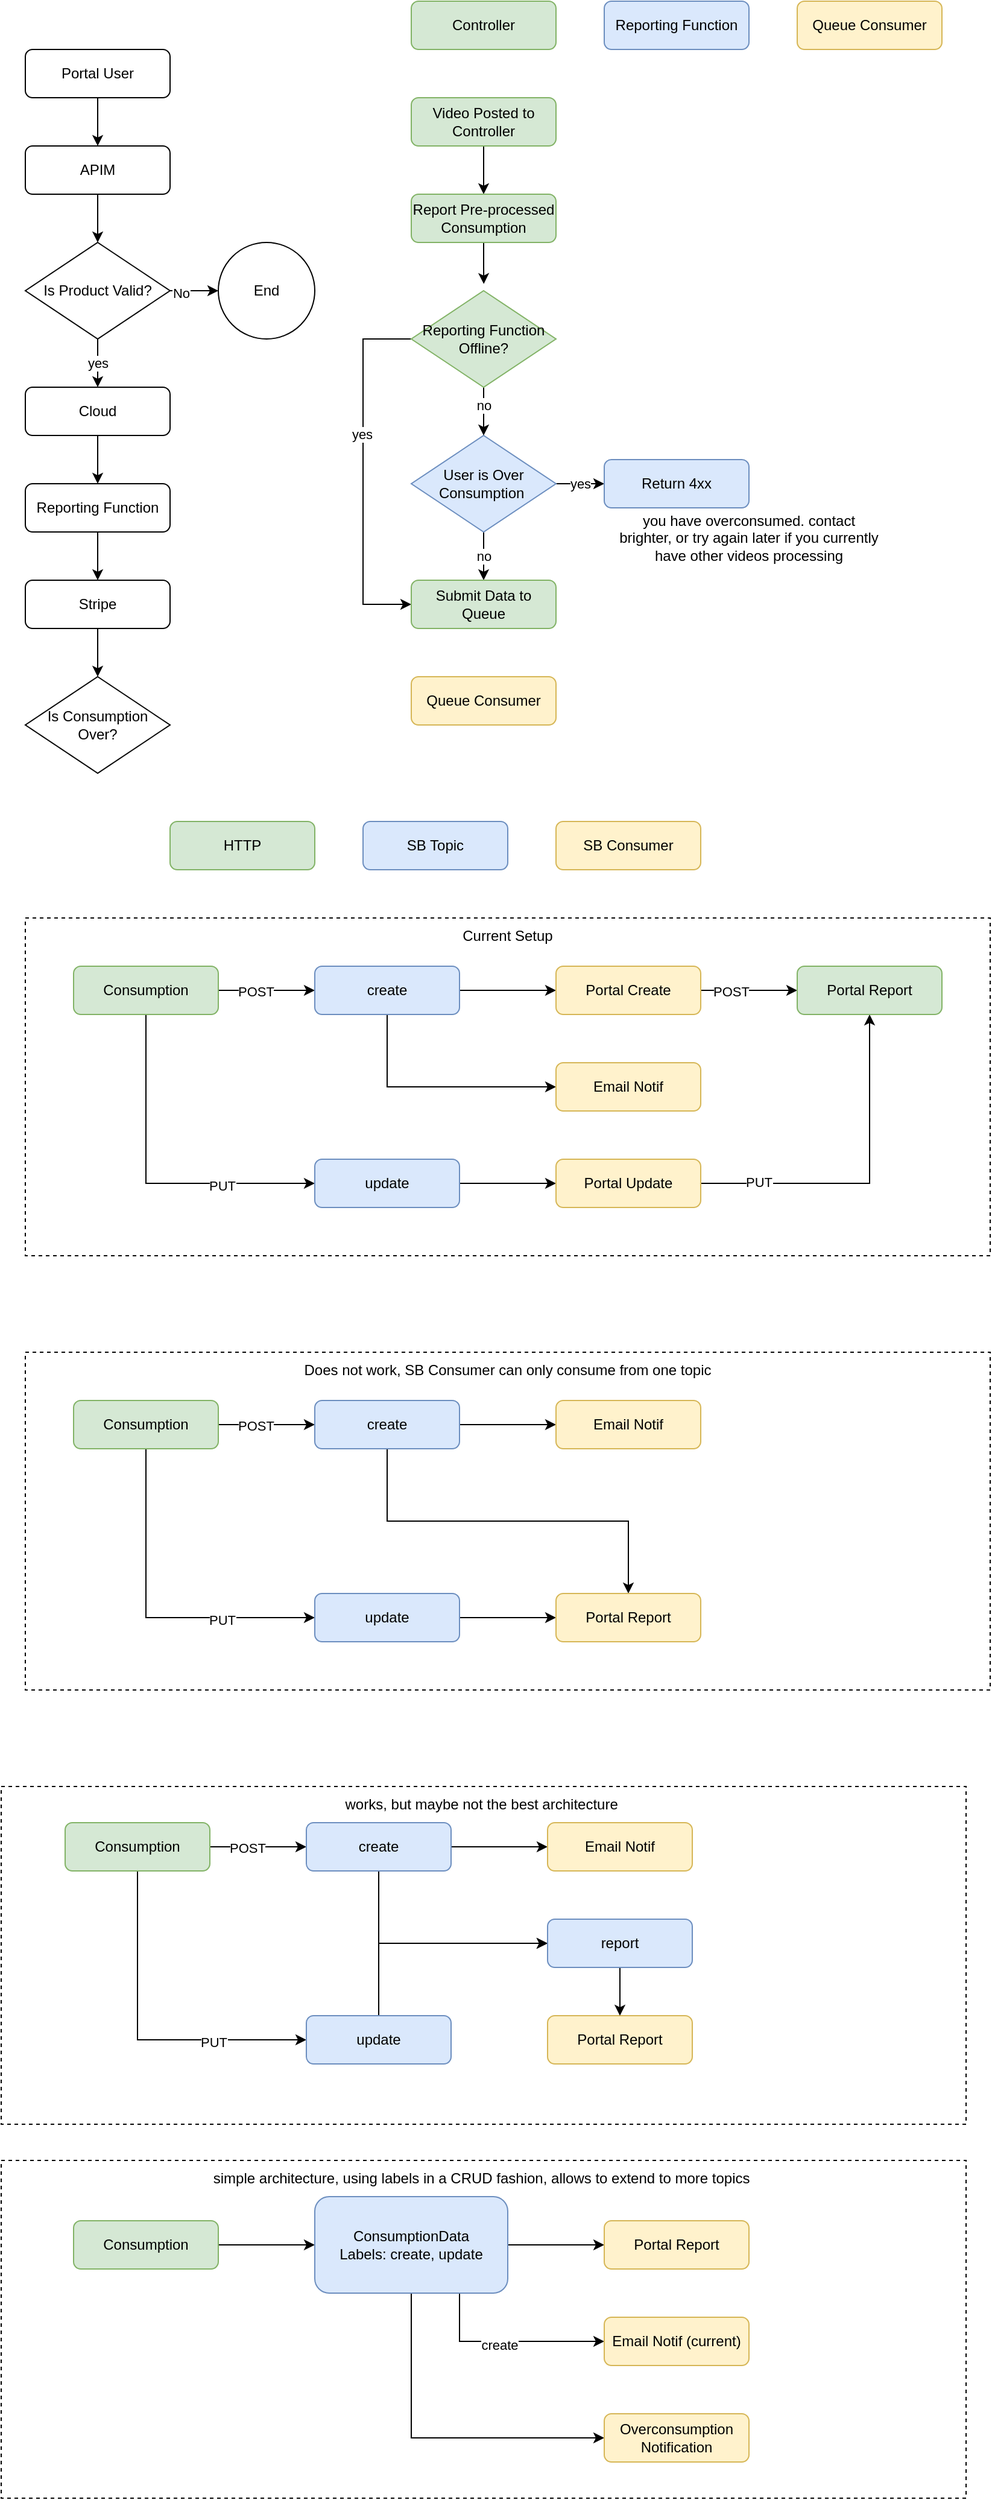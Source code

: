 <mxfile version="21.2.7" type="github">
  <diagram name="Page-1" id="PGpE8NxMU9o_gGsEM3-Z">
    <mxGraphModel dx="1283" dy="758" grid="1" gridSize="10" guides="1" tooltips="1" connect="1" arrows="1" fold="1" page="1" pageScale="1" pageWidth="827" pageHeight="1169" math="0" shadow="0">
      <root>
        <mxCell id="0" />
        <mxCell id="1" parent="0" />
        <mxCell id="tB8VPmVk6WtlkbhnAfc9-74" value="" style="rounded=0;whiteSpace=wrap;html=1;fillColor=default;dashed=1;" vertex="1" parent="1">
          <mxGeometry x="20" y="1830" width="800" height="280" as="geometry" />
        </mxCell>
        <mxCell id="tB8VPmVk6WtlkbhnAfc9-75" value="simple architecture, using labels in a CRUD fashion, allows to extend to more topics&amp;nbsp;" style="text;html=1;strokeColor=none;fillColor=none;align=center;verticalAlign=middle;whiteSpace=wrap;rounded=0;" vertex="1" parent="1">
          <mxGeometry x="170" y="1830" width="500" height="30" as="geometry" />
        </mxCell>
        <mxCell id="tB8VPmVk6WtlkbhnAfc9-72" value="" style="rounded=0;whiteSpace=wrap;html=1;fillColor=default;dashed=1;" vertex="1" parent="1">
          <mxGeometry x="20" y="1520" width="800" height="280" as="geometry" />
        </mxCell>
        <mxCell id="tB8VPmVk6WtlkbhnAfc9-73" value="works, but maybe not the best architecture&amp;nbsp;" style="text;html=1;strokeColor=none;fillColor=none;align=center;verticalAlign=middle;whiteSpace=wrap;rounded=0;" vertex="1" parent="1">
          <mxGeometry x="170" y="1520" width="500" height="30" as="geometry" />
        </mxCell>
        <mxCell id="tB8VPmVk6WtlkbhnAfc9-70" value="" style="rounded=0;whiteSpace=wrap;html=1;fillColor=default;dashed=1;" vertex="1" parent="1">
          <mxGeometry x="40" y="1160" width="800" height="280" as="geometry" />
        </mxCell>
        <mxCell id="tB8VPmVk6WtlkbhnAfc9-71" value="Does not work, SB Consumer can only consume from one topic" style="text;html=1;strokeColor=none;fillColor=none;align=center;verticalAlign=middle;whiteSpace=wrap;rounded=0;" vertex="1" parent="1">
          <mxGeometry x="190" y="1160" width="500" height="30" as="geometry" />
        </mxCell>
        <mxCell id="tB8VPmVk6WtlkbhnAfc9-68" value="" style="rounded=0;whiteSpace=wrap;html=1;fillColor=default;dashed=1;" vertex="1" parent="1">
          <mxGeometry x="40" y="800" width="800" height="280" as="geometry" />
        </mxCell>
        <mxCell id="gos6sAqnO3sps4v2v4FD-9" style="edgeStyle=orthogonalEdgeStyle;rounded=0;orthogonalLoop=1;jettySize=auto;html=1;entryX=0.5;entryY=0;entryDx=0;entryDy=0;" parent="1" source="gos6sAqnO3sps4v2v4FD-5" target="gos6sAqnO3sps4v2v4FD-8" edge="1">
          <mxGeometry relative="1" as="geometry" />
        </mxCell>
        <mxCell id="gos6sAqnO3sps4v2v4FD-5" value="Portal User" style="rounded=1;whiteSpace=wrap;html=1;" parent="1" vertex="1">
          <mxGeometry x="40" y="80" width="120" height="40" as="geometry" />
        </mxCell>
        <mxCell id="gos6sAqnO3sps4v2v4FD-18" style="edgeStyle=orthogonalEdgeStyle;rounded=0;orthogonalLoop=1;jettySize=auto;html=1;entryX=0.5;entryY=0;entryDx=0;entryDy=0;" parent="1" source="gos6sAqnO3sps4v2v4FD-8" target="gos6sAqnO3sps4v2v4FD-17" edge="1">
          <mxGeometry relative="1" as="geometry" />
        </mxCell>
        <mxCell id="gos6sAqnO3sps4v2v4FD-8" value="APIM" style="rounded=1;whiteSpace=wrap;html=1;" parent="1" vertex="1">
          <mxGeometry x="40" y="160" width="120" height="40" as="geometry" />
        </mxCell>
        <mxCell id="gos6sAqnO3sps4v2v4FD-13" style="edgeStyle=orthogonalEdgeStyle;rounded=0;orthogonalLoop=1;jettySize=auto;html=1;entryX=0.5;entryY=0;entryDx=0;entryDy=0;" parent="1" source="gos6sAqnO3sps4v2v4FD-10" target="gos6sAqnO3sps4v2v4FD-12" edge="1">
          <mxGeometry relative="1" as="geometry" />
        </mxCell>
        <mxCell id="gos6sAqnO3sps4v2v4FD-10" value="Cloud" style="rounded=1;whiteSpace=wrap;html=1;" parent="1" vertex="1">
          <mxGeometry x="40" y="360" width="120" height="40" as="geometry" />
        </mxCell>
        <mxCell id="gos6sAqnO3sps4v2v4FD-15" style="edgeStyle=orthogonalEdgeStyle;rounded=0;orthogonalLoop=1;jettySize=auto;html=1;entryX=0.5;entryY=0;entryDx=0;entryDy=0;" parent="1" source="gos6sAqnO3sps4v2v4FD-12" target="gos6sAqnO3sps4v2v4FD-14" edge="1">
          <mxGeometry relative="1" as="geometry" />
        </mxCell>
        <mxCell id="gos6sAqnO3sps4v2v4FD-12" value="Reporting Function" style="rounded=1;whiteSpace=wrap;html=1;" parent="1" vertex="1">
          <mxGeometry x="40" y="440" width="120" height="40" as="geometry" />
        </mxCell>
        <mxCell id="gos6sAqnO3sps4v2v4FD-21" style="edgeStyle=orthogonalEdgeStyle;rounded=0;orthogonalLoop=1;jettySize=auto;html=1;entryX=0.5;entryY=0;entryDx=0;entryDy=0;" parent="1" source="gos6sAqnO3sps4v2v4FD-14" target="gos6sAqnO3sps4v2v4FD-20" edge="1">
          <mxGeometry relative="1" as="geometry" />
        </mxCell>
        <mxCell id="gos6sAqnO3sps4v2v4FD-14" value="Stripe" style="rounded=1;whiteSpace=wrap;html=1;" parent="1" vertex="1">
          <mxGeometry x="40" y="520" width="120" height="40" as="geometry" />
        </mxCell>
        <mxCell id="gos6sAqnO3sps4v2v4FD-19" value="yes" style="edgeStyle=orthogonalEdgeStyle;rounded=0;orthogonalLoop=1;jettySize=auto;html=1;entryX=0.5;entryY=0;entryDx=0;entryDy=0;" parent="1" source="gos6sAqnO3sps4v2v4FD-17" target="gos6sAqnO3sps4v2v4FD-10" edge="1">
          <mxGeometry relative="1" as="geometry" />
        </mxCell>
        <mxCell id="gos6sAqnO3sps4v2v4FD-23" style="edgeStyle=orthogonalEdgeStyle;rounded=0;orthogonalLoop=1;jettySize=auto;html=1;entryX=0;entryY=0.5;entryDx=0;entryDy=0;" parent="1" source="gos6sAqnO3sps4v2v4FD-17" target="gos6sAqnO3sps4v2v4FD-22" edge="1">
          <mxGeometry relative="1" as="geometry" />
        </mxCell>
        <mxCell id="gos6sAqnO3sps4v2v4FD-24" value="No" style="edgeLabel;html=1;align=center;verticalAlign=middle;resizable=0;points=[];" parent="gos6sAqnO3sps4v2v4FD-23" vertex="1" connectable="0">
          <mxGeometry x="-0.55" y="-2" relative="1" as="geometry">
            <mxPoint as="offset" />
          </mxGeometry>
        </mxCell>
        <mxCell id="gos6sAqnO3sps4v2v4FD-17" value="Is Product Valid?" style="rhombus;whiteSpace=wrap;html=1;" parent="1" vertex="1">
          <mxGeometry x="40" y="240" width="120" height="80" as="geometry" />
        </mxCell>
        <mxCell id="gos6sAqnO3sps4v2v4FD-20" value="Is Consumption Over?" style="rhombus;whiteSpace=wrap;html=1;" parent="1" vertex="1">
          <mxGeometry x="40" y="600" width="120" height="80" as="geometry" />
        </mxCell>
        <mxCell id="gos6sAqnO3sps4v2v4FD-22" value="End" style="ellipse;whiteSpace=wrap;html=1;aspect=fixed;" parent="1" vertex="1">
          <mxGeometry x="200" y="240" width="80" height="80" as="geometry" />
        </mxCell>
        <mxCell id="Wvdfet8sfPGVuzwIlx4f-3" style="edgeStyle=orthogonalEdgeStyle;rounded=0;orthogonalLoop=1;jettySize=auto;html=1;entryX=0.5;entryY=0;entryDx=0;entryDy=0;" parent="1" source="Wvdfet8sfPGVuzwIlx4f-1" target="Wvdfet8sfPGVuzwIlx4f-2" edge="1">
          <mxGeometry relative="1" as="geometry" />
        </mxCell>
        <mxCell id="Wvdfet8sfPGVuzwIlx4f-1" value="Video Posted to Controller" style="rounded=1;whiteSpace=wrap;html=1;fillColor=#d5e8d4;strokeColor=#82b366;" parent="1" vertex="1">
          <mxGeometry x="360" y="120" width="120" height="40" as="geometry" />
        </mxCell>
        <mxCell id="Wvdfet8sfPGVuzwIlx4f-16" style="edgeStyle=orthogonalEdgeStyle;rounded=0;orthogonalLoop=1;jettySize=auto;html=1;entryX=0.501;entryY=-0.07;entryDx=0;entryDy=0;entryPerimeter=0;" parent="1" source="Wvdfet8sfPGVuzwIlx4f-2" target="Wvdfet8sfPGVuzwIlx4f-15" edge="1">
          <mxGeometry relative="1" as="geometry" />
        </mxCell>
        <mxCell id="Wvdfet8sfPGVuzwIlx4f-2" value="Report Pre-processed Consumption" style="rounded=1;whiteSpace=wrap;html=1;fillColor=#d5e8d4;strokeColor=#82b366;" parent="1" vertex="1">
          <mxGeometry x="360" y="200" width="120" height="40" as="geometry" />
        </mxCell>
        <mxCell id="Wvdfet8sfPGVuzwIlx4f-8" value="yes" style="edgeStyle=orthogonalEdgeStyle;rounded=0;orthogonalLoop=1;jettySize=auto;html=1;entryX=0;entryY=0.5;entryDx=0;entryDy=0;" parent="1" source="Wvdfet8sfPGVuzwIlx4f-4" target="Wvdfet8sfPGVuzwIlx4f-7" edge="1">
          <mxGeometry relative="1" as="geometry" />
        </mxCell>
        <mxCell id="Wvdfet8sfPGVuzwIlx4f-21" value="no" style="edgeStyle=orthogonalEdgeStyle;rounded=0;orthogonalLoop=1;jettySize=auto;html=1;" parent="1" source="Wvdfet8sfPGVuzwIlx4f-4" target="Wvdfet8sfPGVuzwIlx4f-19" edge="1">
          <mxGeometry relative="1" as="geometry" />
        </mxCell>
        <mxCell id="Wvdfet8sfPGVuzwIlx4f-4" value="User is Over Consumption&amp;nbsp;" style="rhombus;whiteSpace=wrap;html=1;fillColor=#dae8fc;strokeColor=#6c8ebf;" parent="1" vertex="1">
          <mxGeometry x="360" y="400" width="120" height="80" as="geometry" />
        </mxCell>
        <mxCell id="Wvdfet8sfPGVuzwIlx4f-5" value="Controller" style="rounded=1;whiteSpace=wrap;html=1;fillColor=#d5e8d4;strokeColor=#82b366;" parent="1" vertex="1">
          <mxGeometry x="360" y="40" width="120" height="40" as="geometry" />
        </mxCell>
        <mxCell id="Wvdfet8sfPGVuzwIlx4f-6" value="Reporting Function" style="rounded=1;whiteSpace=wrap;html=1;fillColor=#dae8fc;strokeColor=#6c8ebf;" parent="1" vertex="1">
          <mxGeometry x="520" y="40" width="120" height="40" as="geometry" />
        </mxCell>
        <mxCell id="Wvdfet8sfPGVuzwIlx4f-7" value="Return 4xx" style="rounded=1;whiteSpace=wrap;html=1;fillColor=#dae8fc;strokeColor=#6c8ebf;" parent="1" vertex="1">
          <mxGeometry x="520" y="420" width="120" height="40" as="geometry" />
        </mxCell>
        <mxCell id="Wvdfet8sfPGVuzwIlx4f-17" style="edgeStyle=orthogonalEdgeStyle;rounded=0;orthogonalLoop=1;jettySize=auto;html=1;entryX=0.5;entryY=0;entryDx=0;entryDy=0;" parent="1" source="Wvdfet8sfPGVuzwIlx4f-15" target="Wvdfet8sfPGVuzwIlx4f-4" edge="1">
          <mxGeometry relative="1" as="geometry" />
        </mxCell>
        <mxCell id="Wvdfet8sfPGVuzwIlx4f-18" value="no" style="edgeLabel;html=1;align=center;verticalAlign=middle;resizable=0;points=[];" parent="Wvdfet8sfPGVuzwIlx4f-17" vertex="1" connectable="0">
          <mxGeometry x="-0.279" relative="1" as="geometry">
            <mxPoint as="offset" />
          </mxGeometry>
        </mxCell>
        <mxCell id="Wvdfet8sfPGVuzwIlx4f-22" style="edgeStyle=orthogonalEdgeStyle;rounded=0;orthogonalLoop=1;jettySize=auto;html=1;entryX=0;entryY=0.5;entryDx=0;entryDy=0;" parent="1" source="Wvdfet8sfPGVuzwIlx4f-15" target="Wvdfet8sfPGVuzwIlx4f-19" edge="1">
          <mxGeometry relative="1" as="geometry">
            <Array as="points">
              <mxPoint x="320" y="320" />
              <mxPoint x="320" y="540" />
            </Array>
          </mxGeometry>
        </mxCell>
        <mxCell id="Wvdfet8sfPGVuzwIlx4f-23" value="yes" style="edgeLabel;html=1;align=center;verticalAlign=middle;resizable=0;points=[];" parent="Wvdfet8sfPGVuzwIlx4f-22" vertex="1" connectable="0">
          <mxGeometry x="-0.209" y="-1" relative="1" as="geometry">
            <mxPoint as="offset" />
          </mxGeometry>
        </mxCell>
        <mxCell id="Wvdfet8sfPGVuzwIlx4f-15" value="Reporting Function Offline?" style="rhombus;whiteSpace=wrap;html=1;fillColor=#d5e8d4;strokeColor=#82b366;" parent="1" vertex="1">
          <mxGeometry x="360" y="280" width="120" height="80" as="geometry" />
        </mxCell>
        <mxCell id="Wvdfet8sfPGVuzwIlx4f-19" value="Submit Data to Queue" style="rounded=1;whiteSpace=wrap;html=1;fillColor=#d5e8d4;strokeColor=#82b366;" parent="1" vertex="1">
          <mxGeometry x="360" y="520" width="120" height="40" as="geometry" />
        </mxCell>
        <mxCell id="Wvdfet8sfPGVuzwIlx4f-20" value="you have overconsumed. contact brighter, or try again later if you currently have other videos processing" style="text;html=1;strokeColor=none;fillColor=none;align=center;verticalAlign=middle;whiteSpace=wrap;rounded=0;" parent="1" vertex="1">
          <mxGeometry x="530" y="470" width="220" height="30" as="geometry" />
        </mxCell>
        <mxCell id="Wvdfet8sfPGVuzwIlx4f-24" value="Queue Consumer" style="rounded=1;whiteSpace=wrap;html=1;fillColor=#fff2cc;strokeColor=#d6b656;" parent="1" vertex="1">
          <mxGeometry x="680" y="40" width="120" height="40" as="geometry" />
        </mxCell>
        <mxCell id="Wvdfet8sfPGVuzwIlx4f-25" value="Queue Consumer" style="rounded=1;whiteSpace=wrap;html=1;fillColor=#fff2cc;strokeColor=#d6b656;" parent="1" vertex="1">
          <mxGeometry x="360" y="600" width="120" height="40" as="geometry" />
        </mxCell>
        <mxCell id="tB8VPmVk6WtlkbhnAfc9-10" style="edgeStyle=orthogonalEdgeStyle;rounded=0;orthogonalLoop=1;jettySize=auto;html=1;entryX=0;entryY=0.5;entryDx=0;entryDy=0;" edge="1" parent="1" source="tB8VPmVk6WtlkbhnAfc9-1" target="tB8VPmVk6WtlkbhnAfc9-2">
          <mxGeometry relative="1" as="geometry" />
        </mxCell>
        <mxCell id="tB8VPmVk6WtlkbhnAfc9-12" value="POST" style="edgeLabel;html=1;align=center;verticalAlign=middle;resizable=0;points=[];" vertex="1" connectable="0" parent="tB8VPmVk6WtlkbhnAfc9-10">
          <mxGeometry x="-0.2" y="-1" relative="1" as="geometry">
            <mxPoint x="-1" as="offset" />
          </mxGeometry>
        </mxCell>
        <mxCell id="tB8VPmVk6WtlkbhnAfc9-11" style="edgeStyle=orthogonalEdgeStyle;rounded=0;orthogonalLoop=1;jettySize=auto;html=1;entryX=0;entryY=0.5;entryDx=0;entryDy=0;" edge="1" parent="1" source="tB8VPmVk6WtlkbhnAfc9-1" target="tB8VPmVk6WtlkbhnAfc9-5">
          <mxGeometry relative="1" as="geometry">
            <Array as="points">
              <mxPoint x="140" y="1020" />
            </Array>
          </mxGeometry>
        </mxCell>
        <mxCell id="tB8VPmVk6WtlkbhnAfc9-13" value="PUT" style="edgeLabel;html=1;align=center;verticalAlign=middle;resizable=0;points=[];" vertex="1" connectable="0" parent="tB8VPmVk6WtlkbhnAfc9-11">
          <mxGeometry x="0.452" y="-2" relative="1" as="geometry">
            <mxPoint x="-1" as="offset" />
          </mxGeometry>
        </mxCell>
        <mxCell id="tB8VPmVk6WtlkbhnAfc9-1" value="Consumption" style="rounded=1;whiteSpace=wrap;html=1;fillColor=#d5e8d4;strokeColor=#82b366;" vertex="1" parent="1">
          <mxGeometry x="80" y="840" width="120" height="40" as="geometry" />
        </mxCell>
        <mxCell id="tB8VPmVk6WtlkbhnAfc9-14" style="edgeStyle=orthogonalEdgeStyle;rounded=0;orthogonalLoop=1;jettySize=auto;html=1;entryX=0;entryY=0.5;entryDx=0;entryDy=0;" edge="1" parent="1" source="tB8VPmVk6WtlkbhnAfc9-2" target="tB8VPmVk6WtlkbhnAfc9-7">
          <mxGeometry relative="1" as="geometry" />
        </mxCell>
        <mxCell id="tB8VPmVk6WtlkbhnAfc9-15" style="edgeStyle=orthogonalEdgeStyle;rounded=0;orthogonalLoop=1;jettySize=auto;html=1;entryX=0;entryY=0.5;entryDx=0;entryDy=0;" edge="1" parent="1" source="tB8VPmVk6WtlkbhnAfc9-2" target="tB8VPmVk6WtlkbhnAfc9-9">
          <mxGeometry relative="1" as="geometry">
            <Array as="points">
              <mxPoint x="340" y="940" />
            </Array>
          </mxGeometry>
        </mxCell>
        <mxCell id="tB8VPmVk6WtlkbhnAfc9-2" value="create" style="rounded=1;whiteSpace=wrap;html=1;fillColor=#dae8fc;strokeColor=#6c8ebf;" vertex="1" parent="1">
          <mxGeometry x="280" y="840" width="120" height="40" as="geometry" />
        </mxCell>
        <mxCell id="tB8VPmVk6WtlkbhnAfc9-3" value="HTTP" style="rounded=1;whiteSpace=wrap;html=1;fillColor=#d5e8d4;strokeColor=#82b366;" vertex="1" parent="1">
          <mxGeometry x="160" y="720" width="120" height="40" as="geometry" />
        </mxCell>
        <mxCell id="tB8VPmVk6WtlkbhnAfc9-4" value="SB Topic" style="rounded=1;whiteSpace=wrap;html=1;fillColor=#dae8fc;strokeColor=#6c8ebf;" vertex="1" parent="1">
          <mxGeometry x="320" y="720" width="120" height="40" as="geometry" />
        </mxCell>
        <mxCell id="tB8VPmVk6WtlkbhnAfc9-16" style="edgeStyle=orthogonalEdgeStyle;rounded=0;orthogonalLoop=1;jettySize=auto;html=1;entryX=0;entryY=0.5;entryDx=0;entryDy=0;" edge="1" parent="1" source="tB8VPmVk6WtlkbhnAfc9-5" target="tB8VPmVk6WtlkbhnAfc9-8">
          <mxGeometry relative="1" as="geometry" />
        </mxCell>
        <mxCell id="tB8VPmVk6WtlkbhnAfc9-5" value="update" style="rounded=1;whiteSpace=wrap;html=1;fillColor=#dae8fc;strokeColor=#6c8ebf;" vertex="1" parent="1">
          <mxGeometry x="280" y="1000" width="120" height="40" as="geometry" />
        </mxCell>
        <mxCell id="tB8VPmVk6WtlkbhnAfc9-6" value="SB Consumer" style="rounded=1;whiteSpace=wrap;html=1;fillColor=#fff2cc;strokeColor=#d6b656;" vertex="1" parent="1">
          <mxGeometry x="480" y="720" width="120" height="40" as="geometry" />
        </mxCell>
        <mxCell id="tB8VPmVk6WtlkbhnAfc9-18" style="edgeStyle=orthogonalEdgeStyle;rounded=0;orthogonalLoop=1;jettySize=auto;html=1;entryX=0;entryY=0.5;entryDx=0;entryDy=0;" edge="1" parent="1" source="tB8VPmVk6WtlkbhnAfc9-7" target="tB8VPmVk6WtlkbhnAfc9-17">
          <mxGeometry relative="1" as="geometry" />
        </mxCell>
        <mxCell id="tB8VPmVk6WtlkbhnAfc9-20" value="POST" style="edgeLabel;html=1;align=center;verticalAlign=middle;resizable=0;points=[];" vertex="1" connectable="0" parent="tB8VPmVk6WtlkbhnAfc9-18">
          <mxGeometry x="-0.356" y="-1" relative="1" as="geometry">
            <mxPoint x="-1" as="offset" />
          </mxGeometry>
        </mxCell>
        <mxCell id="tB8VPmVk6WtlkbhnAfc9-7" value="Portal Create" style="rounded=1;whiteSpace=wrap;html=1;fillColor=#fff2cc;strokeColor=#d6b656;" vertex="1" parent="1">
          <mxGeometry x="480" y="840" width="120" height="40" as="geometry" />
        </mxCell>
        <mxCell id="tB8VPmVk6WtlkbhnAfc9-19" style="edgeStyle=orthogonalEdgeStyle;rounded=0;orthogonalLoop=1;jettySize=auto;html=1;" edge="1" parent="1" source="tB8VPmVk6WtlkbhnAfc9-8" target="tB8VPmVk6WtlkbhnAfc9-17">
          <mxGeometry relative="1" as="geometry" />
        </mxCell>
        <mxCell id="tB8VPmVk6WtlkbhnAfc9-21" value="PUT" style="edgeLabel;html=1;align=center;verticalAlign=middle;resizable=0;points=[];" vertex="1" connectable="0" parent="tB8VPmVk6WtlkbhnAfc9-19">
          <mxGeometry x="-0.655" relative="1" as="geometry">
            <mxPoint x="-1" y="-1" as="offset" />
          </mxGeometry>
        </mxCell>
        <mxCell id="tB8VPmVk6WtlkbhnAfc9-8" value="Portal Update" style="rounded=1;whiteSpace=wrap;html=1;fillColor=#fff2cc;strokeColor=#d6b656;" vertex="1" parent="1">
          <mxGeometry x="480" y="1000" width="120" height="40" as="geometry" />
        </mxCell>
        <mxCell id="tB8VPmVk6WtlkbhnAfc9-9" value="Email Notif" style="rounded=1;whiteSpace=wrap;html=1;fillColor=#fff2cc;strokeColor=#d6b656;" vertex="1" parent="1">
          <mxGeometry x="480" y="920" width="120" height="40" as="geometry" />
        </mxCell>
        <mxCell id="tB8VPmVk6WtlkbhnAfc9-17" value="Portal Report" style="rounded=1;whiteSpace=wrap;html=1;fillColor=#d5e8d4;strokeColor=#82b366;" vertex="1" parent="1">
          <mxGeometry x="680" y="840" width="120" height="40" as="geometry" />
        </mxCell>
        <mxCell id="tB8VPmVk6WtlkbhnAfc9-24" style="edgeStyle=orthogonalEdgeStyle;rounded=0;orthogonalLoop=1;jettySize=auto;html=1;entryX=0;entryY=0.5;entryDx=0;entryDy=0;" edge="1" parent="1" source="tB8VPmVk6WtlkbhnAfc9-22" target="tB8VPmVk6WtlkbhnAfc9-23">
          <mxGeometry relative="1" as="geometry" />
        </mxCell>
        <mxCell id="tB8VPmVk6WtlkbhnAfc9-22" value="Consumption" style="rounded=1;whiteSpace=wrap;html=1;fillColor=#d5e8d4;strokeColor=#82b366;" vertex="1" parent="1">
          <mxGeometry x="80" y="1880" width="120" height="40" as="geometry" />
        </mxCell>
        <mxCell id="tB8VPmVk6WtlkbhnAfc9-26" style="edgeStyle=orthogonalEdgeStyle;rounded=0;orthogonalLoop=1;jettySize=auto;html=1;entryX=0;entryY=0.5;entryDx=0;entryDy=0;" edge="1" parent="1" source="tB8VPmVk6WtlkbhnAfc9-23" target="tB8VPmVk6WtlkbhnAfc9-25">
          <mxGeometry relative="1" as="geometry" />
        </mxCell>
        <mxCell id="tB8VPmVk6WtlkbhnAfc9-28" style="edgeStyle=orthogonalEdgeStyle;rounded=0;orthogonalLoop=1;jettySize=auto;html=1;entryX=0;entryY=0.5;entryDx=0;entryDy=0;" edge="1" parent="1" source="tB8VPmVk6WtlkbhnAfc9-23" target="tB8VPmVk6WtlkbhnAfc9-27">
          <mxGeometry relative="1" as="geometry">
            <Array as="points">
              <mxPoint x="400" y="1980" />
            </Array>
          </mxGeometry>
        </mxCell>
        <mxCell id="tB8VPmVk6WtlkbhnAfc9-29" value="create" style="edgeLabel;html=1;align=center;verticalAlign=middle;resizable=0;points=[];" vertex="1" connectable="0" parent="tB8VPmVk6WtlkbhnAfc9-28">
          <mxGeometry x="-0.084" y="-3" relative="1" as="geometry">
            <mxPoint x="-1" as="offset" />
          </mxGeometry>
        </mxCell>
        <mxCell id="tB8VPmVk6WtlkbhnAfc9-31" style="edgeStyle=orthogonalEdgeStyle;rounded=0;orthogonalLoop=1;jettySize=auto;html=1;entryX=0;entryY=0.5;entryDx=0;entryDy=0;" edge="1" parent="1" source="tB8VPmVk6WtlkbhnAfc9-23" target="tB8VPmVk6WtlkbhnAfc9-30">
          <mxGeometry relative="1" as="geometry">
            <Array as="points">
              <mxPoint x="360" y="2060" />
            </Array>
          </mxGeometry>
        </mxCell>
        <mxCell id="tB8VPmVk6WtlkbhnAfc9-23" value="ConsumptionData&lt;br&gt;Labels:&amp;nbsp;create, update" style="rounded=1;whiteSpace=wrap;html=1;fillColor=#dae8fc;strokeColor=#6c8ebf;" vertex="1" parent="1">
          <mxGeometry x="280" y="1860" width="160" height="80" as="geometry" />
        </mxCell>
        <mxCell id="tB8VPmVk6WtlkbhnAfc9-25" value="Portal Report" style="rounded=1;whiteSpace=wrap;html=1;fillColor=#fff2cc;strokeColor=#d6b656;" vertex="1" parent="1">
          <mxGeometry x="520" y="1880" width="120" height="40" as="geometry" />
        </mxCell>
        <mxCell id="tB8VPmVk6WtlkbhnAfc9-27" value="Email Notif (current)" style="rounded=1;whiteSpace=wrap;html=1;fillColor=#fff2cc;strokeColor=#d6b656;" vertex="1" parent="1">
          <mxGeometry x="520" y="1960" width="120" height="40" as="geometry" />
        </mxCell>
        <mxCell id="tB8VPmVk6WtlkbhnAfc9-30" value="Overconsumption Notification" style="rounded=1;whiteSpace=wrap;html=1;fillColor=#fff2cc;strokeColor=#d6b656;" vertex="1" parent="1">
          <mxGeometry x="520" y="2040" width="120" height="40" as="geometry" />
        </mxCell>
        <mxCell id="tB8VPmVk6WtlkbhnAfc9-32" style="edgeStyle=orthogonalEdgeStyle;rounded=0;orthogonalLoop=1;jettySize=auto;html=1;entryX=0;entryY=0.5;entryDx=0;entryDy=0;" edge="1" parent="1" source="tB8VPmVk6WtlkbhnAfc9-36" target="tB8VPmVk6WtlkbhnAfc9-39">
          <mxGeometry relative="1" as="geometry" />
        </mxCell>
        <mxCell id="tB8VPmVk6WtlkbhnAfc9-33" value="POST" style="edgeLabel;html=1;align=center;verticalAlign=middle;resizable=0;points=[];" vertex="1" connectable="0" parent="tB8VPmVk6WtlkbhnAfc9-32">
          <mxGeometry x="-0.2" y="-1" relative="1" as="geometry">
            <mxPoint x="-1" as="offset" />
          </mxGeometry>
        </mxCell>
        <mxCell id="tB8VPmVk6WtlkbhnAfc9-34" style="edgeStyle=orthogonalEdgeStyle;rounded=0;orthogonalLoop=1;jettySize=auto;html=1;entryX=0;entryY=0.5;entryDx=0;entryDy=0;" edge="1" parent="1" source="tB8VPmVk6WtlkbhnAfc9-36" target="tB8VPmVk6WtlkbhnAfc9-41">
          <mxGeometry relative="1" as="geometry">
            <Array as="points">
              <mxPoint x="140" y="1380" />
            </Array>
          </mxGeometry>
        </mxCell>
        <mxCell id="tB8VPmVk6WtlkbhnAfc9-35" value="PUT" style="edgeLabel;html=1;align=center;verticalAlign=middle;resizable=0;points=[];" vertex="1" connectable="0" parent="tB8VPmVk6WtlkbhnAfc9-34">
          <mxGeometry x="0.452" y="-2" relative="1" as="geometry">
            <mxPoint x="-1" as="offset" />
          </mxGeometry>
        </mxCell>
        <mxCell id="tB8VPmVk6WtlkbhnAfc9-36" value="Consumption" style="rounded=1;whiteSpace=wrap;html=1;fillColor=#d5e8d4;strokeColor=#82b366;" vertex="1" parent="1">
          <mxGeometry x="80" y="1200" width="120" height="40" as="geometry" />
        </mxCell>
        <mxCell id="tB8VPmVk6WtlkbhnAfc9-38" style="edgeStyle=orthogonalEdgeStyle;rounded=0;orthogonalLoop=1;jettySize=auto;html=1;entryX=0;entryY=0.5;entryDx=0;entryDy=0;" edge="1" parent="1" source="tB8VPmVk6WtlkbhnAfc9-39" target="tB8VPmVk6WtlkbhnAfc9-48">
          <mxGeometry relative="1" as="geometry">
            <Array as="points">
              <mxPoint x="410" y="1220" />
              <mxPoint x="410" y="1220" />
            </Array>
          </mxGeometry>
        </mxCell>
        <mxCell id="tB8VPmVk6WtlkbhnAfc9-51" style="edgeStyle=orthogonalEdgeStyle;rounded=0;orthogonalLoop=1;jettySize=auto;html=1;entryX=0.5;entryY=0;entryDx=0;entryDy=0;" edge="1" parent="1" source="tB8VPmVk6WtlkbhnAfc9-39" target="tB8VPmVk6WtlkbhnAfc9-49">
          <mxGeometry relative="1" as="geometry">
            <Array as="points">
              <mxPoint x="340" y="1300" />
              <mxPoint x="540" y="1300" />
            </Array>
          </mxGeometry>
        </mxCell>
        <mxCell id="tB8VPmVk6WtlkbhnAfc9-39" value="create" style="rounded=1;whiteSpace=wrap;html=1;fillColor=#dae8fc;strokeColor=#6c8ebf;" vertex="1" parent="1">
          <mxGeometry x="280" y="1200" width="120" height="40" as="geometry" />
        </mxCell>
        <mxCell id="tB8VPmVk6WtlkbhnAfc9-50" style="edgeStyle=orthogonalEdgeStyle;rounded=0;orthogonalLoop=1;jettySize=auto;html=1;entryX=0;entryY=0.5;entryDx=0;entryDy=0;" edge="1" parent="1" source="tB8VPmVk6WtlkbhnAfc9-41" target="tB8VPmVk6WtlkbhnAfc9-49">
          <mxGeometry relative="1" as="geometry" />
        </mxCell>
        <mxCell id="tB8VPmVk6WtlkbhnAfc9-41" value="update" style="rounded=1;whiteSpace=wrap;html=1;fillColor=#dae8fc;strokeColor=#6c8ebf;" vertex="1" parent="1">
          <mxGeometry x="280" y="1360" width="120" height="40" as="geometry" />
        </mxCell>
        <mxCell id="tB8VPmVk6WtlkbhnAfc9-48" value="Email Notif" style="rounded=1;whiteSpace=wrap;html=1;fillColor=#fff2cc;strokeColor=#d6b656;" vertex="1" parent="1">
          <mxGeometry x="480" y="1200" width="120" height="40" as="geometry" />
        </mxCell>
        <mxCell id="tB8VPmVk6WtlkbhnAfc9-49" value="Portal Report" style="rounded=1;whiteSpace=wrap;html=1;fillColor=#fff2cc;strokeColor=#d6b656;" vertex="1" parent="1">
          <mxGeometry x="480" y="1360" width="120" height="40" as="geometry" />
        </mxCell>
        <mxCell id="tB8VPmVk6WtlkbhnAfc9-52" style="edgeStyle=orthogonalEdgeStyle;rounded=0;orthogonalLoop=1;jettySize=auto;html=1;entryX=0;entryY=0.5;entryDx=0;entryDy=0;" edge="1" parent="1" source="tB8VPmVk6WtlkbhnAfc9-56" target="tB8VPmVk6WtlkbhnAfc9-59">
          <mxGeometry relative="1" as="geometry" />
        </mxCell>
        <mxCell id="tB8VPmVk6WtlkbhnAfc9-53" value="POST" style="edgeLabel;html=1;align=center;verticalAlign=middle;resizable=0;points=[];" vertex="1" connectable="0" parent="tB8VPmVk6WtlkbhnAfc9-52">
          <mxGeometry x="-0.2" y="-1" relative="1" as="geometry">
            <mxPoint x="-1" as="offset" />
          </mxGeometry>
        </mxCell>
        <mxCell id="tB8VPmVk6WtlkbhnAfc9-54" style="edgeStyle=orthogonalEdgeStyle;rounded=0;orthogonalLoop=1;jettySize=auto;html=1;entryX=0;entryY=0.5;entryDx=0;entryDy=0;" edge="1" parent="1" source="tB8VPmVk6WtlkbhnAfc9-56" target="tB8VPmVk6WtlkbhnAfc9-61">
          <mxGeometry relative="1" as="geometry">
            <Array as="points">
              <mxPoint x="133" y="1730" />
            </Array>
          </mxGeometry>
        </mxCell>
        <mxCell id="tB8VPmVk6WtlkbhnAfc9-55" value="PUT" style="edgeLabel;html=1;align=center;verticalAlign=middle;resizable=0;points=[];" vertex="1" connectable="0" parent="tB8VPmVk6WtlkbhnAfc9-54">
          <mxGeometry x="0.452" y="-2" relative="1" as="geometry">
            <mxPoint x="-1" as="offset" />
          </mxGeometry>
        </mxCell>
        <mxCell id="tB8VPmVk6WtlkbhnAfc9-56" value="Consumption" style="rounded=1;whiteSpace=wrap;html=1;fillColor=#d5e8d4;strokeColor=#82b366;" vertex="1" parent="1">
          <mxGeometry x="73" y="1550" width="120" height="40" as="geometry" />
        </mxCell>
        <mxCell id="tB8VPmVk6WtlkbhnAfc9-57" style="edgeStyle=orthogonalEdgeStyle;rounded=0;orthogonalLoop=1;jettySize=auto;html=1;entryX=0;entryY=0.5;entryDx=0;entryDy=0;" edge="1" parent="1" source="tB8VPmVk6WtlkbhnAfc9-59" target="tB8VPmVk6WtlkbhnAfc9-62">
          <mxGeometry relative="1" as="geometry">
            <Array as="points">
              <mxPoint x="403" y="1570" />
              <mxPoint x="403" y="1570" />
            </Array>
          </mxGeometry>
        </mxCell>
        <mxCell id="tB8VPmVk6WtlkbhnAfc9-65" style="edgeStyle=orthogonalEdgeStyle;rounded=0;orthogonalLoop=1;jettySize=auto;html=1;entryX=0;entryY=0.5;entryDx=0;entryDy=0;" edge="1" parent="1" source="tB8VPmVk6WtlkbhnAfc9-59" target="tB8VPmVk6WtlkbhnAfc9-64">
          <mxGeometry relative="1" as="geometry">
            <Array as="points">
              <mxPoint x="333" y="1650" />
            </Array>
          </mxGeometry>
        </mxCell>
        <mxCell id="tB8VPmVk6WtlkbhnAfc9-59" value="create" style="rounded=1;whiteSpace=wrap;html=1;fillColor=#dae8fc;strokeColor=#6c8ebf;" vertex="1" parent="1">
          <mxGeometry x="273" y="1550" width="120" height="40" as="geometry" />
        </mxCell>
        <mxCell id="tB8VPmVk6WtlkbhnAfc9-66" style="edgeStyle=orthogonalEdgeStyle;rounded=0;orthogonalLoop=1;jettySize=auto;html=1;entryX=0;entryY=0.5;entryDx=0;entryDy=0;" edge="1" parent="1" source="tB8VPmVk6WtlkbhnAfc9-61" target="tB8VPmVk6WtlkbhnAfc9-64">
          <mxGeometry relative="1" as="geometry">
            <Array as="points">
              <mxPoint x="333" y="1650" />
            </Array>
          </mxGeometry>
        </mxCell>
        <mxCell id="tB8VPmVk6WtlkbhnAfc9-61" value="update" style="rounded=1;whiteSpace=wrap;html=1;fillColor=#dae8fc;strokeColor=#6c8ebf;" vertex="1" parent="1">
          <mxGeometry x="273" y="1710" width="120" height="40" as="geometry" />
        </mxCell>
        <mxCell id="tB8VPmVk6WtlkbhnAfc9-62" value="Email Notif" style="rounded=1;whiteSpace=wrap;html=1;fillColor=#fff2cc;strokeColor=#d6b656;" vertex="1" parent="1">
          <mxGeometry x="473" y="1550" width="120" height="40" as="geometry" />
        </mxCell>
        <mxCell id="tB8VPmVk6WtlkbhnAfc9-63" value="Portal Report" style="rounded=1;whiteSpace=wrap;html=1;fillColor=#fff2cc;strokeColor=#d6b656;" vertex="1" parent="1">
          <mxGeometry x="473" y="1710" width="120" height="40" as="geometry" />
        </mxCell>
        <mxCell id="tB8VPmVk6WtlkbhnAfc9-67" style="edgeStyle=orthogonalEdgeStyle;rounded=0;orthogonalLoop=1;jettySize=auto;html=1;entryX=0.5;entryY=0;entryDx=0;entryDy=0;" edge="1" parent="1" source="tB8VPmVk6WtlkbhnAfc9-64" target="tB8VPmVk6WtlkbhnAfc9-63">
          <mxGeometry relative="1" as="geometry" />
        </mxCell>
        <mxCell id="tB8VPmVk6WtlkbhnAfc9-64" value="report" style="rounded=1;whiteSpace=wrap;html=1;fillColor=#dae8fc;strokeColor=#6c8ebf;" vertex="1" parent="1">
          <mxGeometry x="473" y="1630" width="120" height="40" as="geometry" />
        </mxCell>
        <mxCell id="tB8VPmVk6WtlkbhnAfc9-69" value="Current Setup" style="text;html=1;strokeColor=none;fillColor=none;align=center;verticalAlign=middle;whiteSpace=wrap;rounded=0;" vertex="1" parent="1">
          <mxGeometry x="310" y="800" width="260" height="30" as="geometry" />
        </mxCell>
      </root>
    </mxGraphModel>
  </diagram>
</mxfile>
